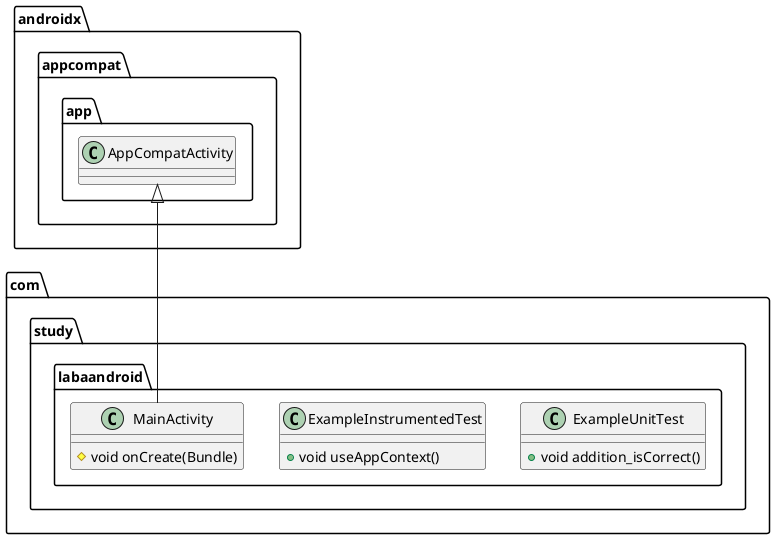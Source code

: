 @startuml
class com.study.labaandroid.ExampleUnitTest {
+ void addition_isCorrect()
}
class com.study.labaandroid.ExampleInstrumentedTest {
+ void useAppContext()
}
class com.study.labaandroid.MainActivity {
# void onCreate(Bundle)
}


androidx.appcompat.app.AppCompatActivity <|-- com.study.labaandroid.MainActivity
@enduml